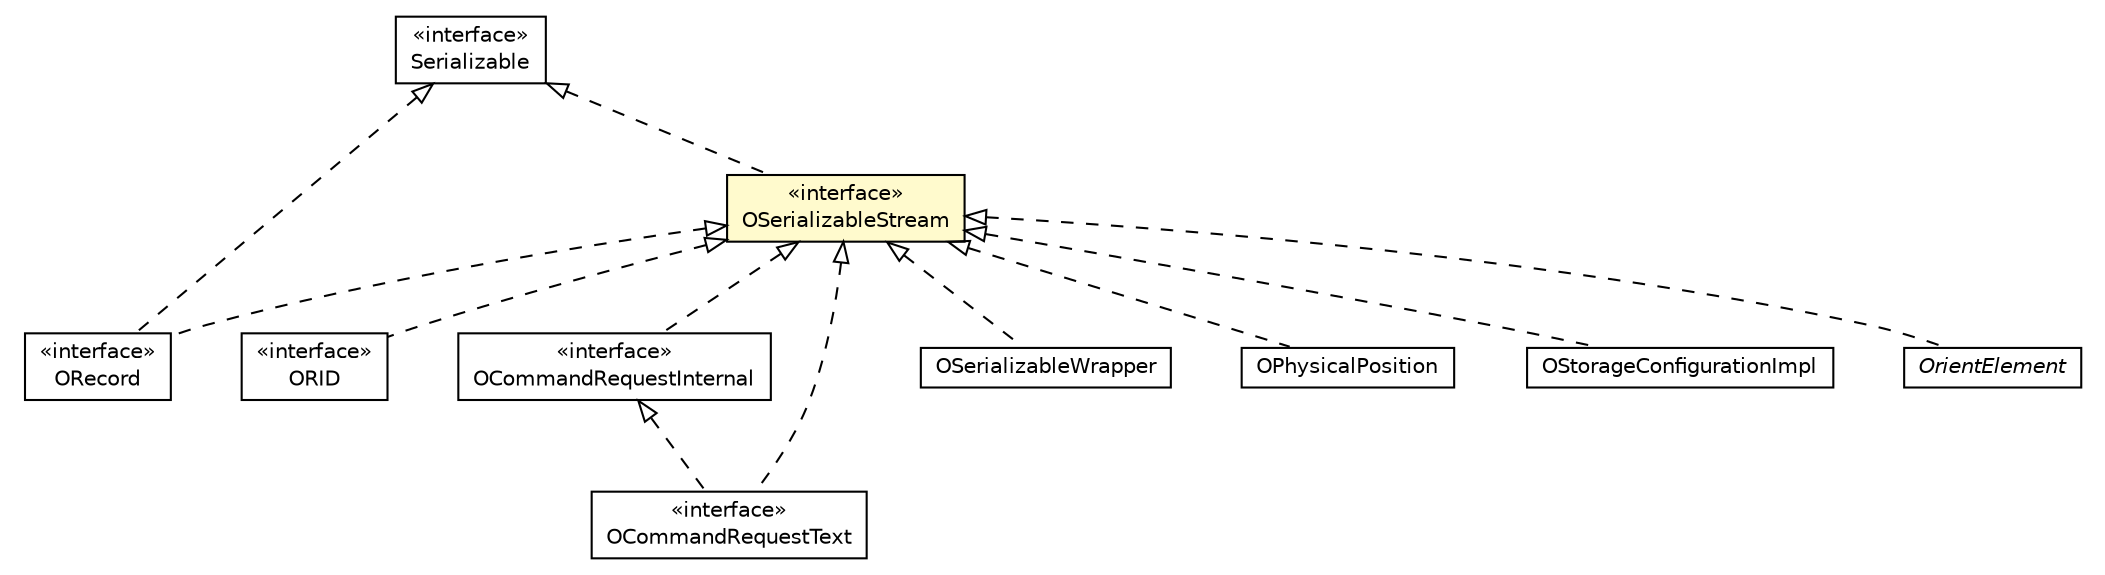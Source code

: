 #!/usr/local/bin/dot
#
# Class diagram 
# Generated by UMLGraph version R5_6-24-gf6e263 (http://www.umlgraph.org/)
#

digraph G {
	edge [fontname="Helvetica",fontsize=10,labelfontname="Helvetica",labelfontsize=10];
	node [fontname="Helvetica",fontsize=10,shape=plaintext];
	nodesep=0.25;
	ranksep=0.5;
	// com.orientechnologies.orient.core.record.ORecord
	c3674506 [label=<<table title="com.orientechnologies.orient.core.record.ORecord" border="0" cellborder="1" cellspacing="0" cellpadding="2" port="p" href="../record/ORecord.html">
		<tr><td><table border="0" cellspacing="0" cellpadding="1">
<tr><td align="center" balign="center"> &#171;interface&#187; </td></tr>
<tr><td align="center" balign="center"> ORecord </td></tr>
		</table></td></tr>
		</table>>, URL="../record/ORecord.html", fontname="Helvetica", fontcolor="black", fontsize=10.0];
	// com.orientechnologies.orient.core.id.ORID
	c3674619 [label=<<table title="com.orientechnologies.orient.core.id.ORID" border="0" cellborder="1" cellspacing="0" cellpadding="2" port="p" href="../id/ORID.html">
		<tr><td><table border="0" cellspacing="0" cellpadding="1">
<tr><td align="center" balign="center"> &#171;interface&#187; </td></tr>
<tr><td align="center" balign="center"> ORID </td></tr>
		</table></td></tr>
		</table>>, URL="../id/ORID.html", fontname="Helvetica", fontcolor="black", fontsize=10.0];
	// com.orientechnologies.orient.core.command.OCommandRequestInternal
	c3674630 [label=<<table title="com.orientechnologies.orient.core.command.OCommandRequestInternal" border="0" cellborder="1" cellspacing="0" cellpadding="2" port="p" href="../command/OCommandRequestInternal.html">
		<tr><td><table border="0" cellspacing="0" cellpadding="1">
<tr><td align="center" balign="center"> &#171;interface&#187; </td></tr>
<tr><td align="center" balign="center"> OCommandRequestInternal </td></tr>
		</table></td></tr>
		</table>>, URL="../command/OCommandRequestInternal.html", fontname="Helvetica", fontcolor="black", fontsize=10.0];
	// com.orientechnologies.orient.core.command.OCommandRequestText
	c3674638 [label=<<table title="com.orientechnologies.orient.core.command.OCommandRequestText" border="0" cellborder="1" cellspacing="0" cellpadding="2" port="p" href="../command/OCommandRequestText.html">
		<tr><td><table border="0" cellspacing="0" cellpadding="1">
<tr><td align="center" balign="center"> &#171;interface&#187; </td></tr>
<tr><td align="center" balign="center"> OCommandRequestText </td></tr>
		</table></td></tr>
		</table>>, URL="../command/OCommandRequestText.html", fontname="Helvetica", fontcolor="black", fontsize=10.0];
	// com.orientechnologies.orient.core.serialization.OSerializableStream
	c3675137 [label=<<table title="com.orientechnologies.orient.core.serialization.OSerializableStream" border="0" cellborder="1" cellspacing="0" cellpadding="2" port="p" bgcolor="lemonChiffon" href="./OSerializableStream.html">
		<tr><td><table border="0" cellspacing="0" cellpadding="1">
<tr><td align="center" balign="center"> &#171;interface&#187; </td></tr>
<tr><td align="center" balign="center"> OSerializableStream </td></tr>
		</table></td></tr>
		</table>>, URL="./OSerializableStream.html", fontname="Helvetica", fontcolor="black", fontsize=10.0];
	// com.orientechnologies.orient.core.serialization.serializer.record.binary.OSerializableWrapper
	c3675156 [label=<<table title="com.orientechnologies.orient.core.serialization.serializer.record.binary.OSerializableWrapper" border="0" cellborder="1" cellspacing="0" cellpadding="2" port="p" href="./serializer/record/binary/OSerializableWrapper.html">
		<tr><td><table border="0" cellspacing="0" cellpadding="1">
<tr><td align="center" balign="center"> OSerializableWrapper </td></tr>
		</table></td></tr>
		</table>>, URL="./serializer/record/binary/OSerializableWrapper.html", fontname="Helvetica", fontcolor="black", fontsize=10.0];
	// com.orientechnologies.orient.core.storage.OPhysicalPosition
	c3675204 [label=<<table title="com.orientechnologies.orient.core.storage.OPhysicalPosition" border="0" cellborder="1" cellspacing="0" cellpadding="2" port="p" href="../storage/OPhysicalPosition.html">
		<tr><td><table border="0" cellspacing="0" cellpadding="1">
<tr><td align="center" balign="center"> OPhysicalPosition </td></tr>
		</table></td></tr>
		</table>>, URL="../storage/OPhysicalPosition.html", fontname="Helvetica", fontcolor="black", fontsize=10.0];
	// com.orientechnologies.orient.core.config.OStorageConfigurationImpl
	c3675369 [label=<<table title="com.orientechnologies.orient.core.config.OStorageConfigurationImpl" border="0" cellborder="1" cellspacing="0" cellpadding="2" port="p" href="../config/OStorageConfigurationImpl.html">
		<tr><td><table border="0" cellspacing="0" cellpadding="1">
<tr><td align="center" balign="center"> OStorageConfigurationImpl </td></tr>
		</table></td></tr>
		</table>>, URL="../config/OStorageConfigurationImpl.html", fontname="Helvetica", fontcolor="black", fontsize=10.0];
	// com.tinkerpop.blueprints.impls.orient.OrientElement
	c3675944 [label=<<table title="com.tinkerpop.blueprints.impls.orient.OrientElement" border="0" cellborder="1" cellspacing="0" cellpadding="2" port="p" href="../../../../tinkerpop/blueprints/impls/orient/OrientElement.html">
		<tr><td><table border="0" cellspacing="0" cellpadding="1">
<tr><td align="center" balign="center"><font face="Helvetica-Oblique"> OrientElement </font></td></tr>
		</table></td></tr>
		</table>>, URL="../../../../tinkerpop/blueprints/impls/orient/OrientElement.html", fontname="Helvetica", fontcolor="black", fontsize=10.0];
	//com.orientechnologies.orient.core.record.ORecord implements java.io.Serializable
	c3676210:p -> c3674506:p [dir=back,arrowtail=empty,style=dashed];
	//com.orientechnologies.orient.core.record.ORecord implements com.orientechnologies.orient.core.serialization.OSerializableStream
	c3675137:p -> c3674506:p [dir=back,arrowtail=empty,style=dashed];
	//com.orientechnologies.orient.core.id.ORID implements com.orientechnologies.orient.core.serialization.OSerializableStream
	c3675137:p -> c3674619:p [dir=back,arrowtail=empty,style=dashed];
	//com.orientechnologies.orient.core.command.OCommandRequestInternal implements com.orientechnologies.orient.core.serialization.OSerializableStream
	c3675137:p -> c3674630:p [dir=back,arrowtail=empty,style=dashed];
	//com.orientechnologies.orient.core.command.OCommandRequestText implements com.orientechnologies.orient.core.command.OCommandRequestInternal
	c3674630:p -> c3674638:p [dir=back,arrowtail=empty,style=dashed];
	//com.orientechnologies.orient.core.command.OCommandRequestText implements com.orientechnologies.orient.core.serialization.OSerializableStream
	c3675137:p -> c3674638:p [dir=back,arrowtail=empty,style=dashed];
	//com.orientechnologies.orient.core.serialization.OSerializableStream implements java.io.Serializable
	c3676210:p -> c3675137:p [dir=back,arrowtail=empty,style=dashed];
	//com.orientechnologies.orient.core.serialization.serializer.record.binary.OSerializableWrapper implements com.orientechnologies.orient.core.serialization.OSerializableStream
	c3675137:p -> c3675156:p [dir=back,arrowtail=empty,style=dashed];
	//com.orientechnologies.orient.core.storage.OPhysicalPosition implements com.orientechnologies.orient.core.serialization.OSerializableStream
	c3675137:p -> c3675204:p [dir=back,arrowtail=empty,style=dashed];
	//com.orientechnologies.orient.core.config.OStorageConfigurationImpl implements com.orientechnologies.orient.core.serialization.OSerializableStream
	c3675137:p -> c3675369:p [dir=back,arrowtail=empty,style=dashed];
	//com.tinkerpop.blueprints.impls.orient.OrientElement implements com.orientechnologies.orient.core.serialization.OSerializableStream
	c3675137:p -> c3675944:p [dir=back,arrowtail=empty,style=dashed];
	// java.io.Serializable
	c3676210 [label=<<table title="java.io.Serializable" border="0" cellborder="1" cellspacing="0" cellpadding="2" port="p" href="http://java.sun.com/j2se/1.4.2/docs/api/java/io/Serializable.html">
		<tr><td><table border="0" cellspacing="0" cellpadding="1">
<tr><td align="center" balign="center"> &#171;interface&#187; </td></tr>
<tr><td align="center" balign="center"> Serializable </td></tr>
		</table></td></tr>
		</table>>, URL="http://java.sun.com/j2se/1.4.2/docs/api/java/io/Serializable.html", fontname="Helvetica", fontcolor="black", fontsize=10.0];
}

